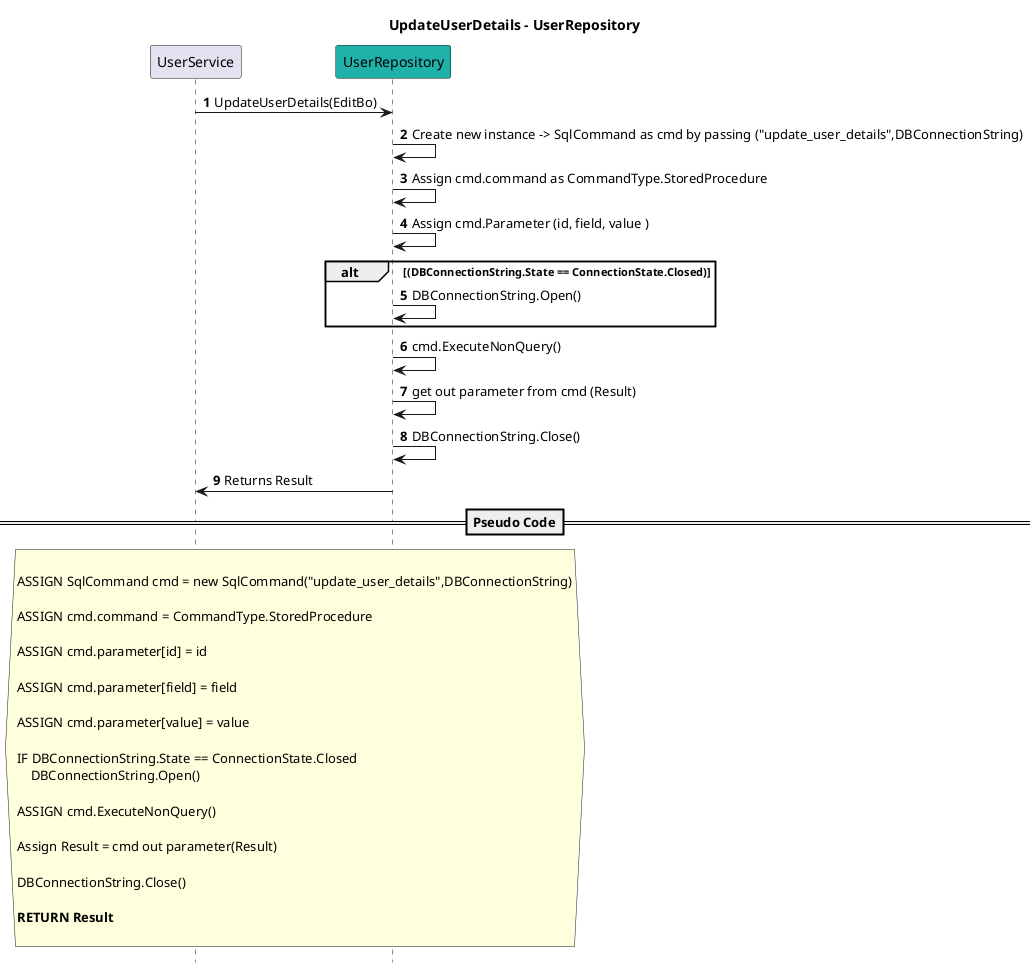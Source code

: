 @startuml

title UpdateUserDetails - UserRepository
autonumber
hide footbox

participant UserService
participant UserRepository #LightSeaGreen

UserService -> UserRepository : UpdateUserDetails(EditBo)

    UserRepository -> UserRepository : Create new instance -> SqlCommand as cmd by passing ("update_user_details",DBConnectionString)

    UserRepository -> UserRepository : Assign cmd.command as CommandType.StoredProcedure

    UserRepository -> UserRepository : Assign cmd.Parameter (id, field, value )
    
    alt (DBConnectionString.State == ConnectionState.Closed)
        UserRepository -> UserRepository : DBConnectionString.Open()
    end

    UserRepository -> UserRepository : cmd.ExecuteNonQuery()
    
    UserRepository -> UserRepository : get out parameter from cmd (Result)

    UserRepository -> UserRepository : DBConnectionString.Close()

    UserRepository -> UserService : Returns Result


==Pseudo Code==

hnote across

        ASSIGN SqlCommand cmd = new SqlCommand("update_user_details",DBConnectionString)
        
        ASSIGN cmd.command = CommandType.StoredProcedure

        ASSIGN cmd.parameter[id] = id

        ASSIGN cmd.parameter[field] = field

        ASSIGN cmd.parameter[value] = value
        
        IF DBConnectionString.State == ConnectionState.Closed
            DBConnectionString.Open()
        
        ASSIGN cmd.ExecuteNonQuery() 

        Assign Result = cmd out parameter(Result)

        DBConnectionString.Close()

        **RETURN Result**
    
end note

@enduml